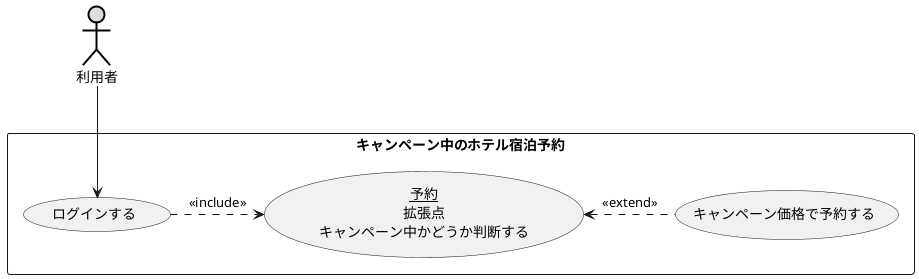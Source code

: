 @startuml ユースケース図
' left to right direction
actor 利用者 #DDDDDD;line:black;line.bold;
rectangle キャンペーン中のホテル宿泊予約 {
usecase ログインする
usecase (<u>予約</u>\n拡張点\nキャンペーン中かどうか判断する) as input
usecase キャンペーン価格で予約する
}
利用者 --> ログインする
input <. (キャンペーン価格で予約する) : <<extend>>
ログインする .> input : << include >>
@enduml
